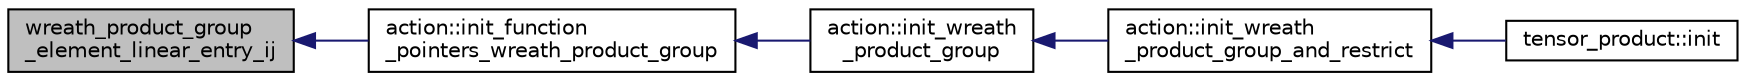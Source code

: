 digraph "wreath_product_group_element_linear_entry_ij"
{
  edge [fontname="Helvetica",fontsize="10",labelfontname="Helvetica",labelfontsize="10"];
  node [fontname="Helvetica",fontsize="10",shape=record];
  rankdir="LR";
  Node9379 [label="wreath_product_group\l_element_linear_entry_ij",height=0.2,width=0.4,color="black", fillcolor="grey75", style="filled", fontcolor="black"];
  Node9379 -> Node9380 [dir="back",color="midnightblue",fontsize="10",style="solid",fontname="Helvetica"];
  Node9380 [label="action::init_function\l_pointers_wreath_product_group",height=0.2,width=0.4,color="black", fillcolor="white", style="filled",URL="$d2/d86/classaction.html#a149d3bdc89556d74a4a20597f0cccdc0"];
  Node9380 -> Node9381 [dir="back",color="midnightblue",fontsize="10",style="solid",fontname="Helvetica"];
  Node9381 [label="action::init_wreath\l_product_group",height=0.2,width=0.4,color="black", fillcolor="white", style="filled",URL="$d2/d86/classaction.html#a29d8425b266eff98677406f084ee3f86"];
  Node9381 -> Node9382 [dir="back",color="midnightblue",fontsize="10",style="solid",fontname="Helvetica"];
  Node9382 [label="action::init_wreath\l_product_group_and_restrict",height=0.2,width=0.4,color="black", fillcolor="white", style="filled",URL="$d2/d86/classaction.html#a5ea78557093c987967e7b8162fabbf72"];
  Node9382 -> Node9383 [dir="back",color="midnightblue",fontsize="10",style="solid",fontname="Helvetica"];
  Node9383 [label="tensor_product::init",height=0.2,width=0.4,color="black", fillcolor="white", style="filled",URL="$dd/d3e/classtensor__product.html#a2a8ac905e80dd9bb7339c9506c3521d3"];
}
